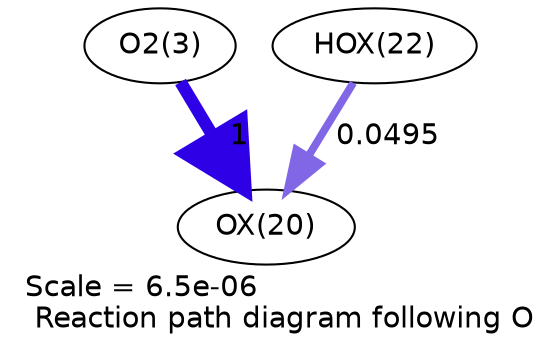 digraph reaction_paths {
center=1;
s5 -> s58[fontname="Helvetica", penwidth=6, arrowsize=3, color="0.7, 1.5, 0.9"
, label=" 1"];
s60 -> s58[fontname="Helvetica", penwidth=3.73, arrowsize=1.87, color="0.7, 0.549, 0.9"
, label=" 0.0495"];
s5 [ fontname="Helvetica", label="O2(3)"];
s58 [ fontname="Helvetica", label="OX(20)"];
s60 [ fontname="Helvetica", label="HOX(22)"];
 label = "Scale = 6.5e-06\l Reaction path diagram following O";
 fontname = "Helvetica";
}
